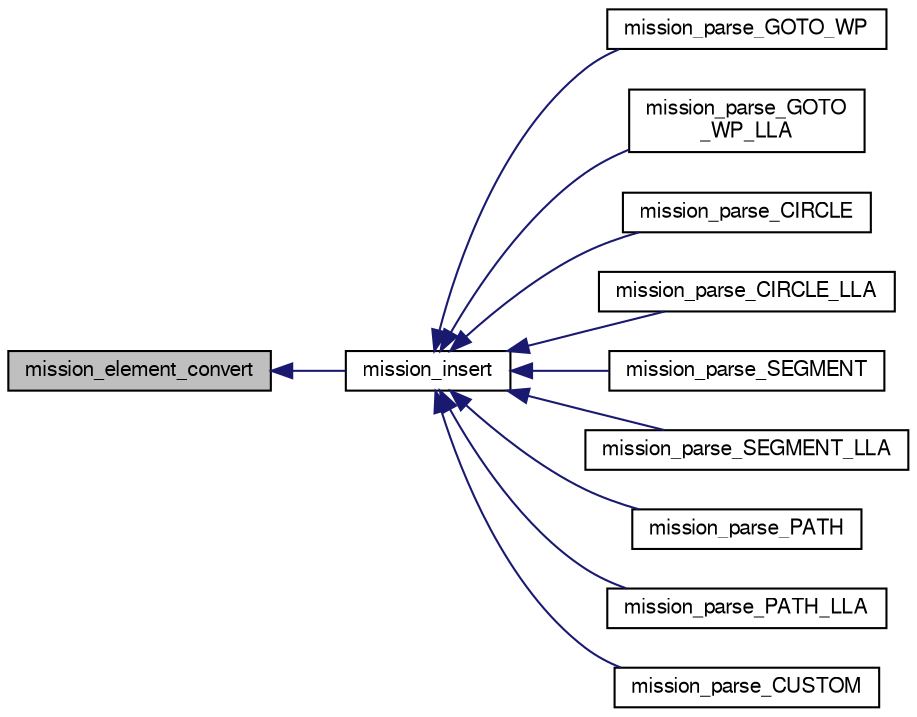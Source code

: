 digraph "mission_element_convert"
{
  edge [fontname="FreeSans",fontsize="10",labelfontname="FreeSans",labelfontsize="10"];
  node [fontname="FreeSans",fontsize="10",shape=record];
  rankdir="LR";
  Node1 [label="mission_element_convert",height=0.2,width=0.4,color="black", fillcolor="grey75", style="filled", fontcolor="black"];
  Node1 -> Node2 [dir="back",color="midnightblue",fontsize="10",style="solid",fontname="FreeSans"];
  Node2 [label="mission_insert",height=0.2,width=0.4,color="black", fillcolor="white", style="filled",URL="$mission__common_8h.html#a31b2a2265d6533f3d4f408b82cf99f95",tooltip="Insert a mission element according to the insertion mode. "];
  Node2 -> Node3 [dir="back",color="midnightblue",fontsize="10",style="solid",fontname="FreeSans"];
  Node3 [label="mission_parse_GOTO_WP",height=0.2,width=0.4,color="black", fillcolor="white", style="filled",URL="$mission__common_8h.html#a6a886a1e7ba0bd3d1b89a15184fee2bd",tooltip="Parsing functions called when a mission message is received. "];
  Node2 -> Node4 [dir="back",color="midnightblue",fontsize="10",style="solid",fontname="FreeSans"];
  Node4 [label="mission_parse_GOTO\l_WP_LLA",height=0.2,width=0.4,color="black", fillcolor="white", style="filled",URL="$mission__common_8h.html#a0e05b413aea5474b477aac3c43dbec42"];
  Node2 -> Node5 [dir="back",color="midnightblue",fontsize="10",style="solid",fontname="FreeSans"];
  Node5 [label="mission_parse_CIRCLE",height=0.2,width=0.4,color="black", fillcolor="white", style="filled",URL="$mission__common_8h.html#a6bc6421e3873d2b4d620bc33e1e90446"];
  Node2 -> Node6 [dir="back",color="midnightblue",fontsize="10",style="solid",fontname="FreeSans"];
  Node6 [label="mission_parse_CIRCLE_LLA",height=0.2,width=0.4,color="black", fillcolor="white", style="filled",URL="$mission__common_8h.html#aff4d5f1fc008b07a4b312472ff956f8f"];
  Node2 -> Node7 [dir="back",color="midnightblue",fontsize="10",style="solid",fontname="FreeSans"];
  Node7 [label="mission_parse_SEGMENT",height=0.2,width=0.4,color="black", fillcolor="white", style="filled",URL="$mission__common_8h.html#a9006fa3835ff34e0797a733b8423b00d"];
  Node2 -> Node8 [dir="back",color="midnightblue",fontsize="10",style="solid",fontname="FreeSans"];
  Node8 [label="mission_parse_SEGMENT_LLA",height=0.2,width=0.4,color="black", fillcolor="white", style="filled",URL="$mission__common_8h.html#a3f6b94a9d68ae0afc1ae4bee904db667"];
  Node2 -> Node9 [dir="back",color="midnightblue",fontsize="10",style="solid",fontname="FreeSans"];
  Node9 [label="mission_parse_PATH",height=0.2,width=0.4,color="black", fillcolor="white", style="filled",URL="$mission__common_8h.html#ae659d1efa52b3d715cbd35b8b4fe8bdf"];
  Node2 -> Node10 [dir="back",color="midnightblue",fontsize="10",style="solid",fontname="FreeSans"];
  Node10 [label="mission_parse_PATH_LLA",height=0.2,width=0.4,color="black", fillcolor="white", style="filled",URL="$mission__common_8h.html#a21836256087c77243583a2e1de8c648b"];
  Node2 -> Node11 [dir="back",color="midnightblue",fontsize="10",style="solid",fontname="FreeSans"];
  Node11 [label="mission_parse_CUSTOM",height=0.2,width=0.4,color="black", fillcolor="white", style="filled",URL="$mission__common_8h.html#a1184c8f90d762c04f04627ec60c18921"];
}
